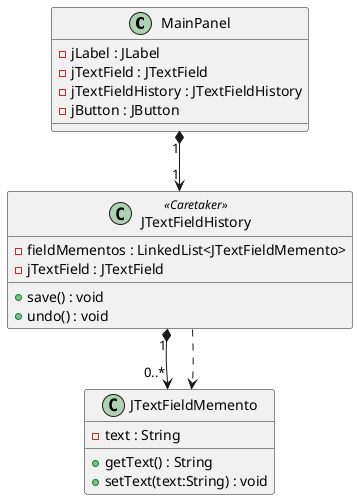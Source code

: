 @startuml
class MainPanel {
    -  jLabel : JLabel
    - jTextField : JTextField
    - jTextFieldHistory : JTextFieldHistory
    - jButton : JButton
}

class JTextFieldMemento {
    - text : String
    + getText() : String
    + setText(text:String) : void
}

class JTextFieldHistory<<Caretaker>> {
    - fieldMementos : LinkedList<JTextFieldMemento>
    - jTextField : JTextField
    + save() : void
    + undo() : void
}

MainPanel "1"*-->"1" JTextFieldHistory
JTextFieldHistory "1"*-->"0..*" JTextFieldMemento
JTextFieldHistory ..> JTextFieldMemento
@enduml
